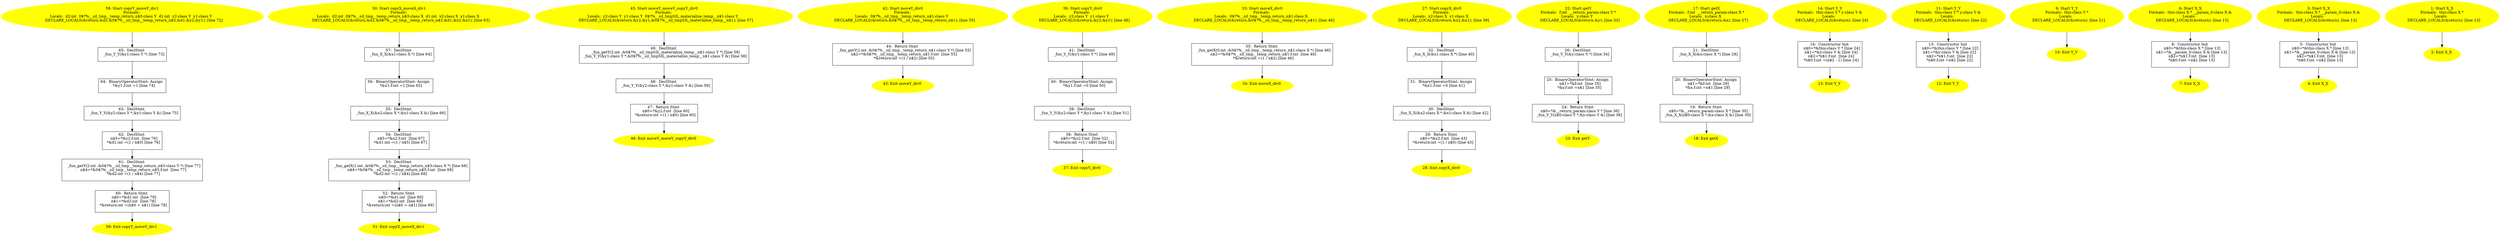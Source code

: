 /* @generated */
digraph iCFG {
65 [label="65:  DeclStmt \n   _fun_Y_Y(&y1:class Y *) [line 73]\n " shape="box"]
	

	 65 -> 64 ;
64 [label="64:  BinaryOperatorStmt: Assign \n   *&y1.f:int =1 [line 74]\n " shape="box"]
	

	 64 -> 63 ;
63 [label="63:  DeclStmt \n   _fun_Y_Y(&y2:class Y *,&y1:class Y &) [line 75]\n " shape="box"]
	

	 63 -> 62 ;
62 [label="62:  DeclStmt \n   n$5=*&y2.f:int  [line 76]\n  *&d1:int =(1 / n$5) [line 76]\n " shape="box"]
	

	 62 -> 61 ;
61 [label="61:  DeclStmt \n   _fun_getY(2:int ,&0$?%__sil_tmp__temp_return_n$3:class Y *) [line 77]\n  n$4=*&0$?%__sil_tmp__temp_return_n$3.f:int  [line 77]\n  *&d2:int =(1 / n$4) [line 77]\n " shape="box"]
	

	 61 -> 60 ;
60 [label="60:  Return Stmt \n   n$0=*&d1:int  [line 78]\n  n$1=*&d2:int  [line 78]\n  *&return:int =(n$0 + n$1) [line 78]\n " shape="box"]
	

	 60 -> 59 ;
59 [label="59: Exit copyY_moveY_div1 \n  " color=yellow style=filled]
	

58 [label="58: Start copyY_moveY_div1\nFormals: \nLocals:  d2:int  0$?%__sil_tmp__temp_return_n$3:class Y  d1:int  y2:class Y  y1:class Y  \n   DECLARE_LOCALS(&return,&d2,&0$?%__sil_tmp__temp_return_n$3,&d1,&y2,&y1); [line 72]\n " color=yellow style=filled]
	

	 58 -> 65 ;
57 [label="57:  DeclStmt \n   _fun_X_X(&x1:class X *) [line 64]\n " shape="box"]
	

	 57 -> 56 ;
56 [label="56:  BinaryOperatorStmt: Assign \n   *&x1.f:int =1 [line 65]\n " shape="box"]
	

	 56 -> 55 ;
55 [label="55:  DeclStmt \n   _fun_X_X(&x2:class X *,&x1:class X &) [line 66]\n " shape="box"]
	

	 55 -> 54 ;
54 [label="54:  DeclStmt \n   n$5=*&x2.f:int  [line 67]\n  *&d1:int =(1 / n$5) [line 67]\n " shape="box"]
	

	 54 -> 53 ;
53 [label="53:  DeclStmt \n   _fun_getX(1:int ,&0$?%__sil_tmp__temp_return_n$3:class X *) [line 68]\n  n$4=*&0$?%__sil_tmp__temp_return_n$3.f:int  [line 68]\n  *&d2:int =(1 / n$4) [line 68]\n " shape="box"]
	

	 53 -> 52 ;
52 [label="52:  Return Stmt \n   n$0=*&d1:int  [line 69]\n  n$1=*&d2:int  [line 69]\n  *&return:int =(n$0 + n$1) [line 69]\n " shape="box"]
	

	 52 -> 51 ;
51 [label="51: Exit copyX_moveX_div1 \n  " color=yellow style=filled]
	

50 [label="50: Start copyX_moveX_div1\nFormals: \nLocals:  d2:int  0$?%__sil_tmp__temp_return_n$3:class X  d1:int  x2:class X  x1:class X  \n   DECLARE_LOCALS(&return,&d2,&0$?%__sil_tmp__temp_return_n$3,&d1,&x2,&x1); [line 63]\n " color=yellow style=filled]
	

	 50 -> 57 ;
49 [label="49:  DeclStmt \n   _fun_getY(2:int ,&0$?%__sil_tmpSIL_materialize_temp__n$1:class Y *) [line 58]\n  _fun_Y_Y(&y1:class Y *,&0$?%__sil_tmpSIL_materialize_temp__n$1:class Y &) [line 58]\n " shape="box"]
	

	 49 -> 48 ;
48 [label="48:  DeclStmt \n   _fun_Y_Y(&y2:class Y *,&y1:class Y &) [line 59]\n " shape="box"]
	

	 48 -> 47 ;
47 [label="47:  Return Stmt \n   n$0=*&y2.f:int  [line 60]\n  *&return:int =(1 / n$0) [line 60]\n " shape="box"]
	

	 47 -> 46 ;
46 [label="46: Exit moveY_moveY_copyY_div0 \n  " color=yellow style=filled]
	

45 [label="45: Start moveY_moveY_copyY_div0\nFormals: \nLocals:  y2:class Y  y1:class Y  0$?%__sil_tmpSIL_materialize_temp__n$1:class Y  \n   DECLARE_LOCALS(&return,&y2,&y1,&0$?%__sil_tmpSIL_materialize_temp__n$1); [line 57]\n " color=yellow style=filled]
	

	 45 -> 49 ;
44 [label="44:  Return Stmt \n   _fun_getY(1:int ,&0$?%__sil_tmp__temp_return_n$1:class Y *) [line 55]\n  n$2=*&0$?%__sil_tmp__temp_return_n$1.f:int  [line 55]\n  *&return:int =(1 / n$2) [line 55]\n " shape="box"]
	

	 44 -> 43 ;
43 [label="43: Exit moveY_div0 \n  " color=yellow style=filled]
	

42 [label="42: Start moveY_div0\nFormals: \nLocals:  0$?%__sil_tmp__temp_return_n$1:class Y  \n   DECLARE_LOCALS(&return,&0$?%__sil_tmp__temp_return_n$1); [line 55]\n " color=yellow style=filled]
	

	 42 -> 44 ;
41 [label="41:  DeclStmt \n   _fun_Y_Y(&y1:class Y *) [line 49]\n " shape="box"]
	

	 41 -> 40 ;
40 [label="40:  BinaryOperatorStmt: Assign \n   *&y1.f:int =0 [line 50]\n " shape="box"]
	

	 40 -> 39 ;
39 [label="39:  DeclStmt \n   _fun_Y_Y(&y2:class Y *,&y1:class Y &) [line 51]\n " shape="box"]
	

	 39 -> 38 ;
38 [label="38:  Return Stmt \n   n$0=*&y2.f:int  [line 52]\n  *&return:int =(1 / n$0) [line 52]\n " shape="box"]
	

	 38 -> 37 ;
37 [label="37: Exit copyY_div0 \n  " color=yellow style=filled]
	

36 [label="36: Start copyY_div0\nFormals: \nLocals:  y2:class Y  y1:class Y  \n   DECLARE_LOCALS(&return,&y2,&y1); [line 48]\n " color=yellow style=filled]
	

	 36 -> 41 ;
35 [label="35:  Return Stmt \n   _fun_getX(0:int ,&0$?%__sil_tmp__temp_return_n$1:class X *) [line 46]\n  n$2=*&0$?%__sil_tmp__temp_return_n$1.f:int  [line 46]\n  *&return:int =(1 / n$2) [line 46]\n " shape="box"]
	

	 35 -> 34 ;
34 [label="34: Exit moveX_div0 \n  " color=yellow style=filled]
	

33 [label="33: Start moveX_div0\nFormals: \nLocals:  0$?%__sil_tmp__temp_return_n$1:class X  \n   DECLARE_LOCALS(&return,&0$?%__sil_tmp__temp_return_n$1); [line 46]\n " color=yellow style=filled]
	

	 33 -> 35 ;
32 [label="32:  DeclStmt \n   _fun_X_X(&x1:class X *) [line 40]\n " shape="box"]
	

	 32 -> 31 ;
31 [label="31:  BinaryOperatorStmt: Assign \n   *&x1.f:int =0 [line 41]\n " shape="box"]
	

	 31 -> 30 ;
30 [label="30:  DeclStmt \n   _fun_X_X(&x2:class X *,&x1:class X &) [line 42]\n " shape="box"]
	

	 30 -> 29 ;
29 [label="29:  Return Stmt \n   n$0=*&x2.f:int  [line 43]\n  *&return:int =(1 / n$0) [line 43]\n " shape="box"]
	

	 29 -> 28 ;
28 [label="28: Exit copyX_div0 \n  " color=yellow style=filled]
	

27 [label="27: Start copyX_div0\nFormals: \nLocals:  x2:class X  x1:class X  \n   DECLARE_LOCALS(&return,&x2,&x1); [line 39]\n " color=yellow style=filled]
	

	 27 -> 32 ;
26 [label="26:  DeclStmt \n   _fun_Y_Y(&y:class Y *) [line 34]\n " shape="box"]
	

	 26 -> 25 ;
25 [label="25:  BinaryOperatorStmt: Assign \n   n$1=*&f:int  [line 35]\n  *&y.f:int =n$1 [line 35]\n " shape="box"]
	

	 25 -> 24 ;
24 [label="24:  Return Stmt \n   n$0=*&__return_param:class Y * [line 36]\n  _fun_Y_Y(n$0:class Y *,&y:class Y &) [line 36]\n " shape="box"]
	

	 24 -> 23 ;
23 [label="23: Exit getY \n  " color=yellow style=filled]
	

22 [label="22: Start getY\nFormals:  f:int  __return_param:class Y *\nLocals:  y:class Y  \n   DECLARE_LOCALS(&return,&y); [line 33]\n " color=yellow style=filled]
	

	 22 -> 26 ;
21 [label="21:  DeclStmt \n   _fun_X_X(&x:class X *) [line 28]\n " shape="box"]
	

	 21 -> 20 ;
20 [label="20:  BinaryOperatorStmt: Assign \n   n$1=*&f:int  [line 29]\n  *&x.f:int =n$1 [line 29]\n " shape="box"]
	

	 20 -> 19 ;
19 [label="19:  Return Stmt \n   n$0=*&__return_param:class X * [line 30]\n  _fun_X_X(n$0:class X *,&x:class X &) [line 30]\n " shape="box"]
	

	 19 -> 18 ;
18 [label="18: Exit getX \n  " color=yellow style=filled]
	

17 [label="17: Start getX\nFormals:  f:int  __return_param:class X *\nLocals:  x:class X  \n   DECLARE_LOCALS(&return,&x); [line 27]\n " color=yellow style=filled]
	

	 17 -> 21 ;
16 [label="16:  Constructor Init \n   n$0=*&this:class Y * [line 24]\n  n$1=*&y:class Y & [line 24]\n  n$2=*n$1.f:int  [line 24]\n  *n$0.f:int =(n$2 - 1) [line 24]\n " shape="box"]
	

	 16 -> 15 ;
15 [label="15: Exit Y_Y \n  " color=yellow style=filled]
	

14 [label="14: Start Y_Y\nFormals:  this:class Y * y:class Y &\nLocals:  \n   DECLARE_LOCALS(&return); [line 24]\n " color=yellow style=filled]
	

	 14 -> 16 ;
13 [label="13:  Constructor Init \n   n$0=*&this:class Y * [line 22]\n  n$1=*&y:class Y & [line 22]\n  n$2=*n$1.f:int  [line 22]\n  *n$0.f:int =n$2 [line 22]\n " shape="box"]
	

	 13 -> 12 ;
12 [label="12: Exit Y_Y \n  " color=yellow style=filled]
	

11 [label="11: Start Y_Y\nFormals:  this:class Y * y:class Y &\nLocals:  \n   DECLARE_LOCALS(&return); [line 22]\n " color=yellow style=filled]
	

	 11 -> 13 ;
10 [label="10: Exit Y_Y \n  " color=yellow style=filled]
	

9 [label="9: Start Y_Y\nFormals:  this:class Y *\nLocals:  \n   DECLARE_LOCALS(&return); [line 21]\n " color=yellow style=filled]
	

	 9 -> 10 ;
8 [label="8:  Constructor Init \n   n$0=*&this:class X * [line 13]\n  n$1=*&__param_0:class X & [line 13]\n  n$2=*n$1.f:int  [line 13]\n  *n$0.f:int =n$2 [line 13]\n " shape="box"]
	

	 8 -> 7 ;
7 [label="7: Exit X_X \n  " color=yellow style=filled]
	

6 [label="6: Start X_X\nFormals:  this:class X * __param_0:class X &\nLocals:  \n   DECLARE_LOCALS(&return); [line 13]\n " color=yellow style=filled]
	

	 6 -> 8 ;
5 [label="5:  Constructor Init \n   n$0=*&this:class X * [line 13]\n  n$1=*&__param_0:class X & [line 13]\n  n$2=*n$1.f:int  [line 13]\n  *n$0.f:int =n$2 [line 13]\n " shape="box"]
	

	 5 -> 4 ;
4 [label="4: Exit X_X \n  " color=yellow style=filled]
	

3 [label="3: Start X_X\nFormals:  this:class X * __param_0:class X &\nLocals:  \n   DECLARE_LOCALS(&return); [line 13]\n " color=yellow style=filled]
	

	 3 -> 5 ;
2 [label="2: Exit X_X \n  " color=yellow style=filled]
	

1 [label="1: Start X_X\nFormals:  this:class X *\nLocals:  \n   DECLARE_LOCALS(&return); [line 13]\n " color=yellow style=filled]
	

	 1 -> 2 ;
}
